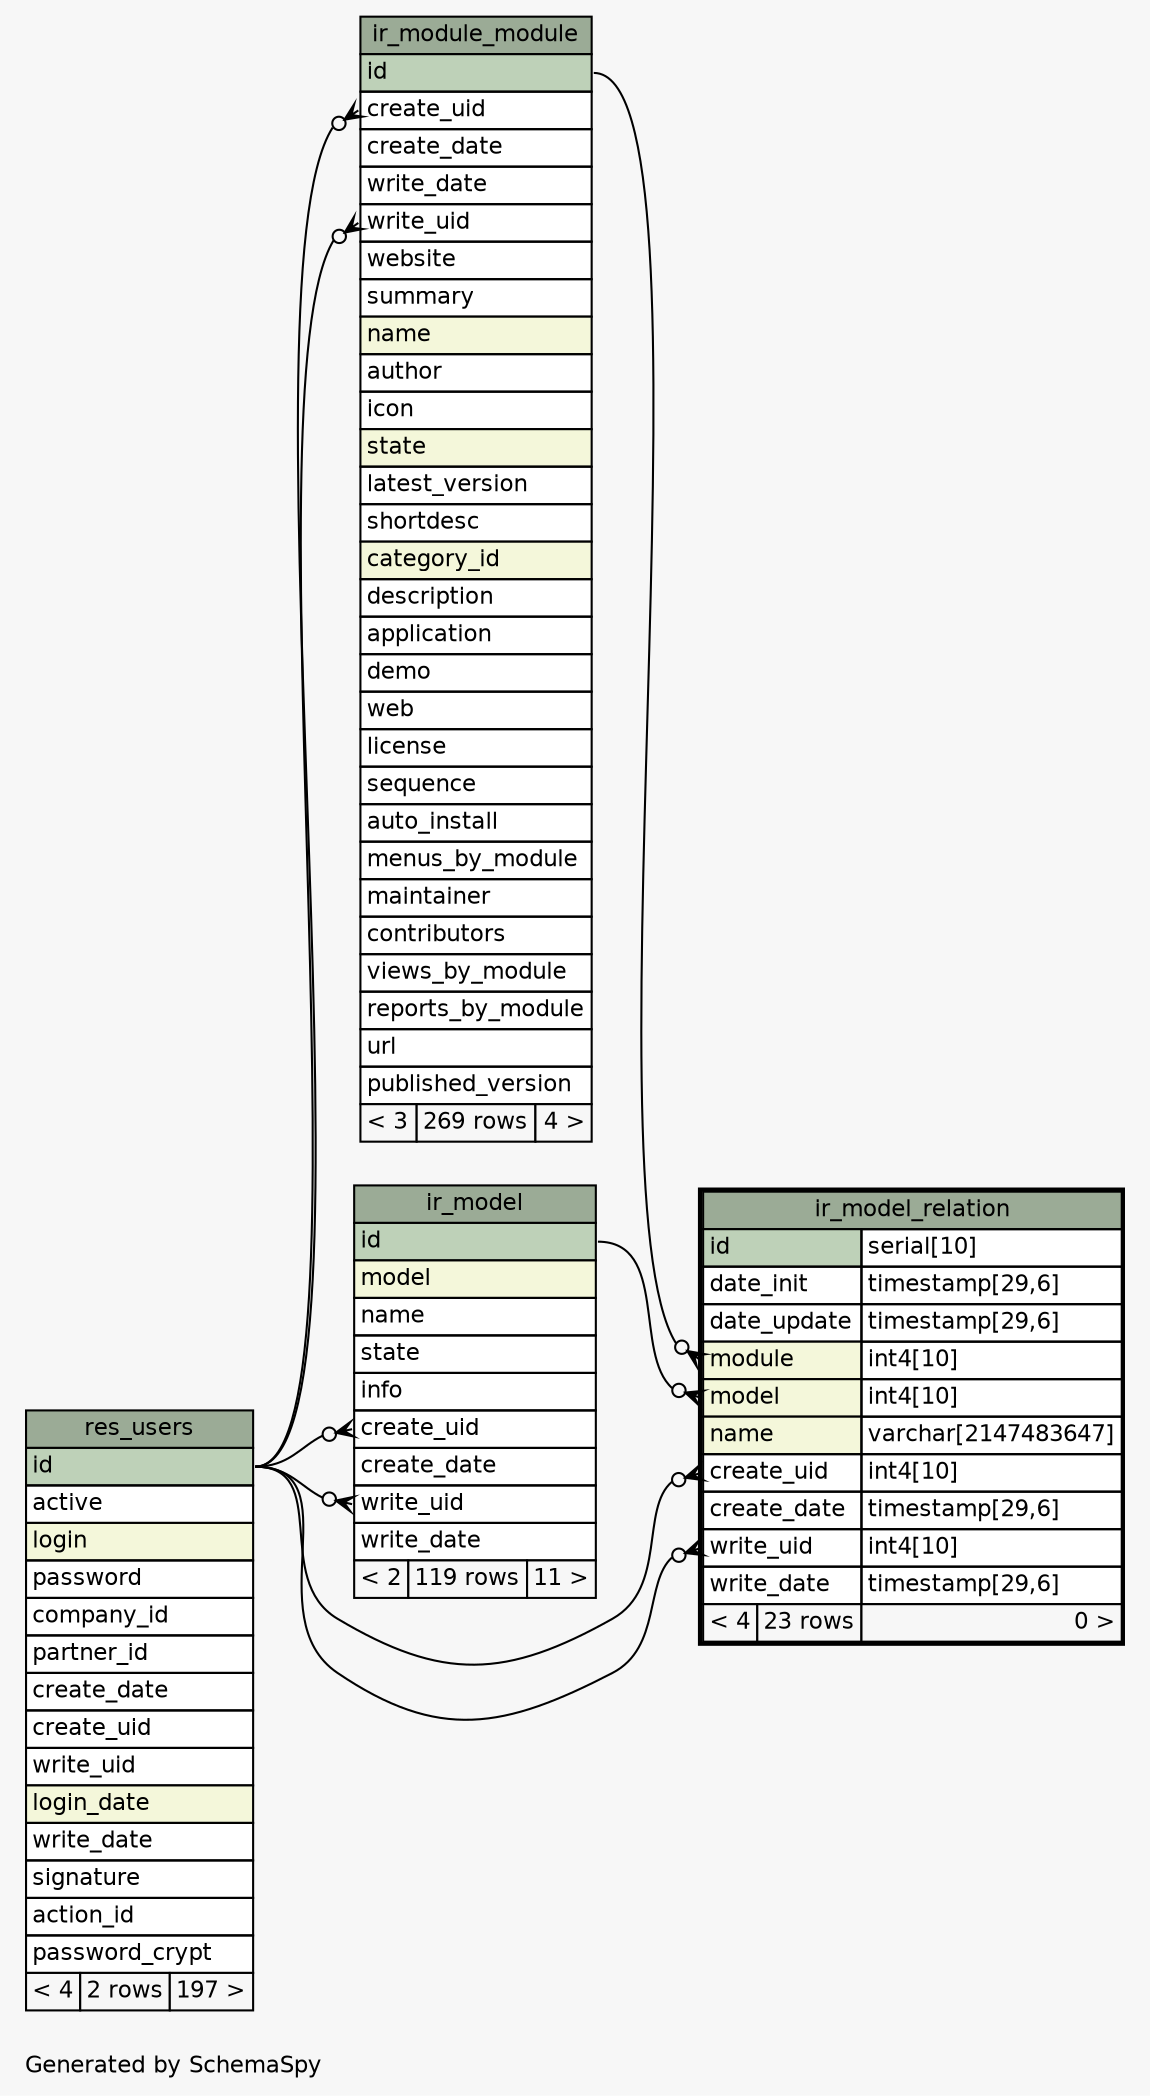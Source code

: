 // dot 2.36.0 on Linux 3.13.0-68-generic
// SchemaSpy rev 590
digraph "oneDegreeRelationshipsDiagram" {
  graph [
    rankdir="RL"
    bgcolor="#f7f7f7"
    label="\nGenerated by SchemaSpy"
    labeljust="l"
    nodesep="0.18"
    ranksep="0.46"
    fontname="Helvetica"
    fontsize="11"
  ];
  node [
    fontname="Helvetica"
    fontsize="11"
    shape="plaintext"
  ];
  edge [
    arrowsize="0.8"
  ];
  "ir_model":"create_uid":w -> "res_users":"id":e [arrowhead=none dir=back arrowtail=crowodot];
  "ir_model":"write_uid":w -> "res_users":"id":e [arrowhead=none dir=back arrowtail=crowodot];
  "ir_model_relation":"create_uid":w -> "res_users":"id":e [arrowhead=none dir=back arrowtail=crowodot];
  "ir_model_relation":"model":w -> "ir_model":"id":e [arrowhead=none dir=back arrowtail=crowodot];
  "ir_model_relation":"module":w -> "ir_module_module":"id":e [arrowhead=none dir=back arrowtail=crowodot];
  "ir_model_relation":"write_uid":w -> "res_users":"id":e [arrowhead=none dir=back arrowtail=crowodot];
  "ir_module_module":"create_uid":w -> "res_users":"id":e [arrowhead=none dir=back arrowtail=crowodot];
  "ir_module_module":"write_uid":w -> "res_users":"id":e [arrowhead=none dir=back arrowtail=crowodot];
  "ir_model" [
    label=<
    <TABLE BORDER="0" CELLBORDER="1" CELLSPACING="0" BGCOLOR="#ffffff">
      <TR><TD COLSPAN="3" BGCOLOR="#9bab96" ALIGN="CENTER">ir_model</TD></TR>
      <TR><TD PORT="id" COLSPAN="3" BGCOLOR="#bed1b8" ALIGN="LEFT">id</TD></TR>
      <TR><TD PORT="model" COLSPAN="3" BGCOLOR="#f4f7da" ALIGN="LEFT">model</TD></TR>
      <TR><TD PORT="name" COLSPAN="3" ALIGN="LEFT">name</TD></TR>
      <TR><TD PORT="state" COLSPAN="3" ALIGN="LEFT">state</TD></TR>
      <TR><TD PORT="info" COLSPAN="3" ALIGN="LEFT">info</TD></TR>
      <TR><TD PORT="create_uid" COLSPAN="3" ALIGN="LEFT">create_uid</TD></TR>
      <TR><TD PORT="create_date" COLSPAN="3" ALIGN="LEFT">create_date</TD></TR>
      <TR><TD PORT="write_uid" COLSPAN="3" ALIGN="LEFT">write_uid</TD></TR>
      <TR><TD PORT="write_date" COLSPAN="3" ALIGN="LEFT">write_date</TD></TR>
      <TR><TD ALIGN="LEFT" BGCOLOR="#f7f7f7">&lt; 2</TD><TD ALIGN="RIGHT" BGCOLOR="#f7f7f7">119 rows</TD><TD ALIGN="RIGHT" BGCOLOR="#f7f7f7">11 &gt;</TD></TR>
    </TABLE>>
    URL="ir_model.html"
    tooltip="ir_model"
  ];
  "ir_model_relation" [
    label=<
    <TABLE BORDER="2" CELLBORDER="1" CELLSPACING="0" BGCOLOR="#ffffff">
      <TR><TD COLSPAN="3" BGCOLOR="#9bab96" ALIGN="CENTER">ir_model_relation</TD></TR>
      <TR><TD PORT="id" COLSPAN="2" BGCOLOR="#bed1b8" ALIGN="LEFT">id</TD><TD PORT="id.type" ALIGN="LEFT">serial[10]</TD></TR>
      <TR><TD PORT="date_init" COLSPAN="2" ALIGN="LEFT">date_init</TD><TD PORT="date_init.type" ALIGN="LEFT">timestamp[29,6]</TD></TR>
      <TR><TD PORT="date_update" COLSPAN="2" ALIGN="LEFT">date_update</TD><TD PORT="date_update.type" ALIGN="LEFT">timestamp[29,6]</TD></TR>
      <TR><TD PORT="module" COLSPAN="2" BGCOLOR="#f4f7da" ALIGN="LEFT">module</TD><TD PORT="module.type" ALIGN="LEFT">int4[10]</TD></TR>
      <TR><TD PORT="model" COLSPAN="2" BGCOLOR="#f4f7da" ALIGN="LEFT">model</TD><TD PORT="model.type" ALIGN="LEFT">int4[10]</TD></TR>
      <TR><TD PORT="name" COLSPAN="2" BGCOLOR="#f4f7da" ALIGN="LEFT">name</TD><TD PORT="name.type" ALIGN="LEFT">varchar[2147483647]</TD></TR>
      <TR><TD PORT="create_uid" COLSPAN="2" ALIGN="LEFT">create_uid</TD><TD PORT="create_uid.type" ALIGN="LEFT">int4[10]</TD></TR>
      <TR><TD PORT="create_date" COLSPAN="2" ALIGN="LEFT">create_date</TD><TD PORT="create_date.type" ALIGN="LEFT">timestamp[29,6]</TD></TR>
      <TR><TD PORT="write_uid" COLSPAN="2" ALIGN="LEFT">write_uid</TD><TD PORT="write_uid.type" ALIGN="LEFT">int4[10]</TD></TR>
      <TR><TD PORT="write_date" COLSPAN="2" ALIGN="LEFT">write_date</TD><TD PORT="write_date.type" ALIGN="LEFT">timestamp[29,6]</TD></TR>
      <TR><TD ALIGN="LEFT" BGCOLOR="#f7f7f7">&lt; 4</TD><TD ALIGN="RIGHT" BGCOLOR="#f7f7f7">23 rows</TD><TD ALIGN="RIGHT" BGCOLOR="#f7f7f7">0 &gt;</TD></TR>
    </TABLE>>
    URL="ir_model_relation.html"
    tooltip="ir_model_relation"
  ];
  "ir_module_module" [
    label=<
    <TABLE BORDER="0" CELLBORDER="1" CELLSPACING="0" BGCOLOR="#ffffff">
      <TR><TD COLSPAN="3" BGCOLOR="#9bab96" ALIGN="CENTER">ir_module_module</TD></TR>
      <TR><TD PORT="id" COLSPAN="3" BGCOLOR="#bed1b8" ALIGN="LEFT">id</TD></TR>
      <TR><TD PORT="create_uid" COLSPAN="3" ALIGN="LEFT">create_uid</TD></TR>
      <TR><TD PORT="create_date" COLSPAN="3" ALIGN="LEFT">create_date</TD></TR>
      <TR><TD PORT="write_date" COLSPAN="3" ALIGN="LEFT">write_date</TD></TR>
      <TR><TD PORT="write_uid" COLSPAN="3" ALIGN="LEFT">write_uid</TD></TR>
      <TR><TD PORT="website" COLSPAN="3" ALIGN="LEFT">website</TD></TR>
      <TR><TD PORT="summary" COLSPAN="3" ALIGN="LEFT">summary</TD></TR>
      <TR><TD PORT="name" COLSPAN="3" BGCOLOR="#f4f7da" ALIGN="LEFT">name</TD></TR>
      <TR><TD PORT="author" COLSPAN="3" ALIGN="LEFT">author</TD></TR>
      <TR><TD PORT="icon" COLSPAN="3" ALIGN="LEFT">icon</TD></TR>
      <TR><TD PORT="state" COLSPAN="3" BGCOLOR="#f4f7da" ALIGN="LEFT">state</TD></TR>
      <TR><TD PORT="latest_version" COLSPAN="3" ALIGN="LEFT">latest_version</TD></TR>
      <TR><TD PORT="shortdesc" COLSPAN="3" ALIGN="LEFT">shortdesc</TD></TR>
      <TR><TD PORT="category_id" COLSPAN="3" BGCOLOR="#f4f7da" ALIGN="LEFT">category_id</TD></TR>
      <TR><TD PORT="description" COLSPAN="3" ALIGN="LEFT">description</TD></TR>
      <TR><TD PORT="application" COLSPAN="3" ALIGN="LEFT">application</TD></TR>
      <TR><TD PORT="demo" COLSPAN="3" ALIGN="LEFT">demo</TD></TR>
      <TR><TD PORT="web" COLSPAN="3" ALIGN="LEFT">web</TD></TR>
      <TR><TD PORT="license" COLSPAN="3" ALIGN="LEFT">license</TD></TR>
      <TR><TD PORT="sequence" COLSPAN="3" ALIGN="LEFT">sequence</TD></TR>
      <TR><TD PORT="auto_install" COLSPAN="3" ALIGN="LEFT">auto_install</TD></TR>
      <TR><TD PORT="menus_by_module" COLSPAN="3" ALIGN="LEFT">menus_by_module</TD></TR>
      <TR><TD PORT="maintainer" COLSPAN="3" ALIGN="LEFT">maintainer</TD></TR>
      <TR><TD PORT="contributors" COLSPAN="3" ALIGN="LEFT">contributors</TD></TR>
      <TR><TD PORT="views_by_module" COLSPAN="3" ALIGN="LEFT">views_by_module</TD></TR>
      <TR><TD PORT="reports_by_module" COLSPAN="3" ALIGN="LEFT">reports_by_module</TD></TR>
      <TR><TD PORT="url" COLSPAN="3" ALIGN="LEFT">url</TD></TR>
      <TR><TD PORT="published_version" COLSPAN="3" ALIGN="LEFT">published_version</TD></TR>
      <TR><TD ALIGN="LEFT" BGCOLOR="#f7f7f7">&lt; 3</TD><TD ALIGN="RIGHT" BGCOLOR="#f7f7f7">269 rows</TD><TD ALIGN="RIGHT" BGCOLOR="#f7f7f7">4 &gt;</TD></TR>
    </TABLE>>
    URL="ir_module_module.html"
    tooltip="ir_module_module"
  ];
  "res_users" [
    label=<
    <TABLE BORDER="0" CELLBORDER="1" CELLSPACING="0" BGCOLOR="#ffffff">
      <TR><TD COLSPAN="3" BGCOLOR="#9bab96" ALIGN="CENTER">res_users</TD></TR>
      <TR><TD PORT="id" COLSPAN="3" BGCOLOR="#bed1b8" ALIGN="LEFT">id</TD></TR>
      <TR><TD PORT="active" COLSPAN="3" ALIGN="LEFT">active</TD></TR>
      <TR><TD PORT="login" COLSPAN="3" BGCOLOR="#f4f7da" ALIGN="LEFT">login</TD></TR>
      <TR><TD PORT="password" COLSPAN="3" ALIGN="LEFT">password</TD></TR>
      <TR><TD PORT="company_id" COLSPAN="3" ALIGN="LEFT">company_id</TD></TR>
      <TR><TD PORT="partner_id" COLSPAN="3" ALIGN="LEFT">partner_id</TD></TR>
      <TR><TD PORT="create_date" COLSPAN="3" ALIGN="LEFT">create_date</TD></TR>
      <TR><TD PORT="create_uid" COLSPAN="3" ALIGN="LEFT">create_uid</TD></TR>
      <TR><TD PORT="write_uid" COLSPAN="3" ALIGN="LEFT">write_uid</TD></TR>
      <TR><TD PORT="login_date" COLSPAN="3" BGCOLOR="#f4f7da" ALIGN="LEFT">login_date</TD></TR>
      <TR><TD PORT="write_date" COLSPAN="3" ALIGN="LEFT">write_date</TD></TR>
      <TR><TD PORT="signature" COLSPAN="3" ALIGN="LEFT">signature</TD></TR>
      <TR><TD PORT="action_id" COLSPAN="3" ALIGN="LEFT">action_id</TD></TR>
      <TR><TD PORT="password_crypt" COLSPAN="3" ALIGN="LEFT">password_crypt</TD></TR>
      <TR><TD ALIGN="LEFT" BGCOLOR="#f7f7f7">&lt; 4</TD><TD ALIGN="RIGHT" BGCOLOR="#f7f7f7">2 rows</TD><TD ALIGN="RIGHT" BGCOLOR="#f7f7f7">197 &gt;</TD></TR>
    </TABLE>>
    URL="res_users.html"
    tooltip="res_users"
  ];
}
